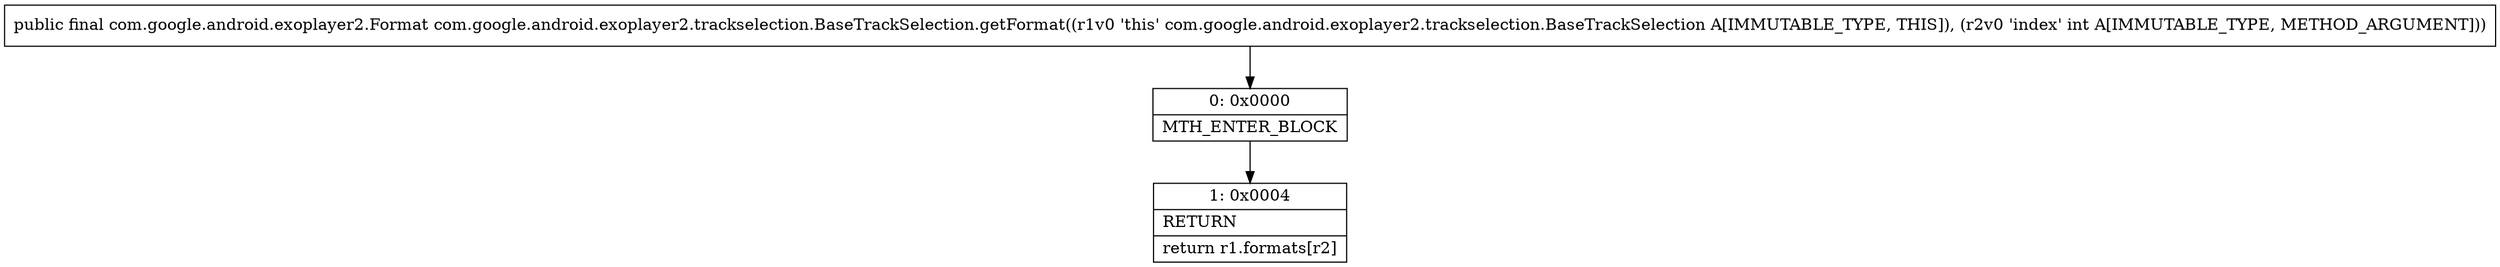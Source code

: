 digraph "CFG forcom.google.android.exoplayer2.trackselection.BaseTrackSelection.getFormat(I)Lcom\/google\/android\/exoplayer2\/Format;" {
Node_0 [shape=record,label="{0\:\ 0x0000|MTH_ENTER_BLOCK\l}"];
Node_1 [shape=record,label="{1\:\ 0x0004|RETURN\l|return r1.formats[r2]\l}"];
MethodNode[shape=record,label="{public final com.google.android.exoplayer2.Format com.google.android.exoplayer2.trackselection.BaseTrackSelection.getFormat((r1v0 'this' com.google.android.exoplayer2.trackselection.BaseTrackSelection A[IMMUTABLE_TYPE, THIS]), (r2v0 'index' int A[IMMUTABLE_TYPE, METHOD_ARGUMENT])) }"];
MethodNode -> Node_0;
Node_0 -> Node_1;
}

